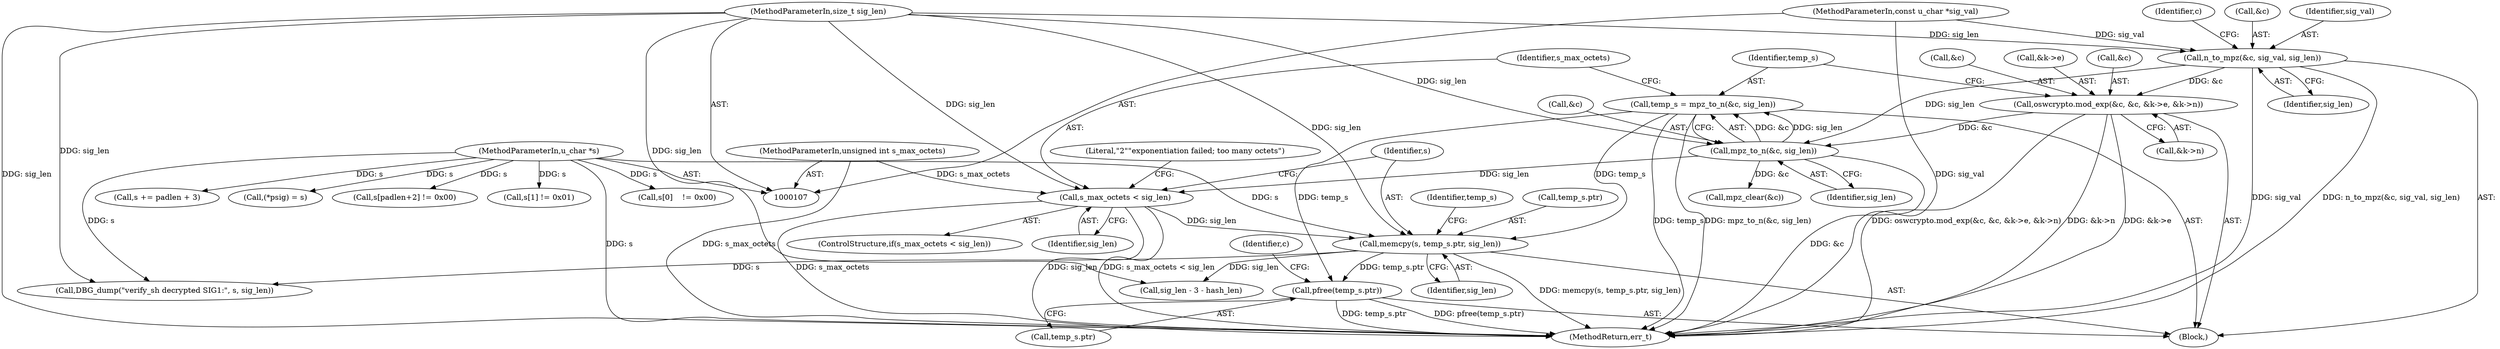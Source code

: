 digraph "0_Openswan_9eaa6c2a823c1d2b58913506a15f9474bf857a3d@API" {
"1000157" [label="(Call,pfree(temp_s.ptr))"];
"1000138" [label="(Call,temp_s = mpz_to_n(&c, sig_len))"];
"1000140" [label="(Call,mpz_to_n(&c, sig_len))"];
"1000125" [label="(Call,oswcrypto.mod_exp(&c, &c, &k->e, &k->n))"];
"1000120" [label="(Call,n_to_mpz(&c, sig_val, sig_len))"];
"1000113" [label="(MethodParameterIn,const u_char *sig_val)"];
"1000114" [label="(MethodParameterIn,size_t sig_len)"];
"1000151" [label="(Call,memcpy(s, temp_s.ptr, sig_len))"];
"1000109" [label="(MethodParameterIn,u_char *s)"];
"1000145" [label="(Call,s_max_octets < sig_len)"];
"1000110" [label="(MethodParameterIn,unsigned int s_max_octets)"];
"1000157" [label="(Call,pfree(temp_s.ptr))"];
"1000141" [label="(Call,&c)"];
"1000117" [label="(Block,)"];
"1000138" [label="(Call,temp_s = mpz_to_n(&c, sig_len))"];
"1000140" [label="(Call,mpz_to_n(&c, sig_len))"];
"1000153" [label="(Call,temp_s.ptr)"];
"1000110" [label="(MethodParameterIn,unsigned int s_max_octets)"];
"1000156" [label="(Identifier,sig_len)"];
"1000123" [label="(Identifier,sig_val)"];
"1000163" [label="(Identifier,c)"];
"1000173" [label="(Call,DBG_dump(\"verify_sh decrypted SIG1:\", s, sig_len))"];
"1000161" [label="(Call,mpz_clear(&c))"];
"1000150" [label="(Literal,\"2\"\"exponentiation failed; too many octets\")"];
"1000151" [label="(Call,memcpy(s, temp_s.ptr, sig_len))"];
"1000113" [label="(MethodParameterIn,const u_char *sig_val)"];
"1000219" [label="(MethodReturn,err_t)"];
"1000147" [label="(Identifier,sig_len)"];
"1000198" [label="(Call,s[padlen+2] != 0x00)"];
"1000134" [label="(Call,&k->n)"];
"1000145" [label="(Call,s_max_octets < sig_len)"];
"1000193" [label="(Call,s[1] != 0x01)"];
"1000128" [label="(Call,&c)"];
"1000152" [label="(Identifier,s)"];
"1000187" [label="(Call,s[0]    != 0x00)"];
"1000126" [label="(Call,&c)"];
"1000125" [label="(Call,oswcrypto.mod_exp(&c, &c, &k->e, &k->n))"];
"1000158" [label="(Call,temp_s.ptr)"];
"1000139" [label="(Identifier,temp_s)"];
"1000120" [label="(Call,n_to_mpz(&c, sig_val, sig_len))"];
"1000127" [label="(Identifier,c)"];
"1000114" [label="(MethodParameterIn,size_t sig_len)"];
"1000146" [label="(Identifier,s_max_octets)"];
"1000130" [label="(Call,&k->e)"];
"1000166" [label="(Call,sig_len - 3 - hash_len)"];
"1000143" [label="(Identifier,sig_len)"];
"1000159" [label="(Identifier,temp_s)"];
"1000121" [label="(Call,&c)"];
"1000208" [label="(Call,s += padlen + 3)"];
"1000213" [label="(Call,(*psig) = s)"];
"1000109" [label="(MethodParameterIn,u_char *s)"];
"1000124" [label="(Identifier,sig_len)"];
"1000144" [label="(ControlStructure,if(s_max_octets < sig_len))"];
"1000157" -> "1000117"  [label="AST: "];
"1000157" -> "1000158"  [label="CFG: "];
"1000158" -> "1000157"  [label="AST: "];
"1000163" -> "1000157"  [label="CFG: "];
"1000157" -> "1000219"  [label="DDG: pfree(temp_s.ptr)"];
"1000157" -> "1000219"  [label="DDG: temp_s.ptr"];
"1000138" -> "1000157"  [label="DDG: temp_s"];
"1000151" -> "1000157"  [label="DDG: temp_s.ptr"];
"1000138" -> "1000117"  [label="AST: "];
"1000138" -> "1000140"  [label="CFG: "];
"1000139" -> "1000138"  [label="AST: "];
"1000140" -> "1000138"  [label="AST: "];
"1000146" -> "1000138"  [label="CFG: "];
"1000138" -> "1000219"  [label="DDG: temp_s"];
"1000138" -> "1000219"  [label="DDG: mpz_to_n(&c, sig_len)"];
"1000140" -> "1000138"  [label="DDG: &c"];
"1000140" -> "1000138"  [label="DDG: sig_len"];
"1000138" -> "1000151"  [label="DDG: temp_s"];
"1000140" -> "1000143"  [label="CFG: "];
"1000141" -> "1000140"  [label="AST: "];
"1000143" -> "1000140"  [label="AST: "];
"1000140" -> "1000219"  [label="DDG: &c"];
"1000125" -> "1000140"  [label="DDG: &c"];
"1000120" -> "1000140"  [label="DDG: sig_len"];
"1000114" -> "1000140"  [label="DDG: sig_len"];
"1000140" -> "1000145"  [label="DDG: sig_len"];
"1000140" -> "1000161"  [label="DDG: &c"];
"1000125" -> "1000117"  [label="AST: "];
"1000125" -> "1000134"  [label="CFG: "];
"1000126" -> "1000125"  [label="AST: "];
"1000128" -> "1000125"  [label="AST: "];
"1000130" -> "1000125"  [label="AST: "];
"1000134" -> "1000125"  [label="AST: "];
"1000139" -> "1000125"  [label="CFG: "];
"1000125" -> "1000219"  [label="DDG: &k->e"];
"1000125" -> "1000219"  [label="DDG: oswcrypto.mod_exp(&c, &c, &k->e, &k->n)"];
"1000125" -> "1000219"  [label="DDG: &k->n"];
"1000120" -> "1000125"  [label="DDG: &c"];
"1000120" -> "1000117"  [label="AST: "];
"1000120" -> "1000124"  [label="CFG: "];
"1000121" -> "1000120"  [label="AST: "];
"1000123" -> "1000120"  [label="AST: "];
"1000124" -> "1000120"  [label="AST: "];
"1000127" -> "1000120"  [label="CFG: "];
"1000120" -> "1000219"  [label="DDG: sig_val"];
"1000120" -> "1000219"  [label="DDG: n_to_mpz(&c, sig_val, sig_len)"];
"1000113" -> "1000120"  [label="DDG: sig_val"];
"1000114" -> "1000120"  [label="DDG: sig_len"];
"1000113" -> "1000107"  [label="AST: "];
"1000113" -> "1000219"  [label="DDG: sig_val"];
"1000114" -> "1000107"  [label="AST: "];
"1000114" -> "1000219"  [label="DDG: sig_len"];
"1000114" -> "1000145"  [label="DDG: sig_len"];
"1000114" -> "1000151"  [label="DDG: sig_len"];
"1000114" -> "1000166"  [label="DDG: sig_len"];
"1000114" -> "1000173"  [label="DDG: sig_len"];
"1000151" -> "1000117"  [label="AST: "];
"1000151" -> "1000156"  [label="CFG: "];
"1000152" -> "1000151"  [label="AST: "];
"1000153" -> "1000151"  [label="AST: "];
"1000156" -> "1000151"  [label="AST: "];
"1000159" -> "1000151"  [label="CFG: "];
"1000151" -> "1000219"  [label="DDG: memcpy(s, temp_s.ptr, sig_len)"];
"1000109" -> "1000151"  [label="DDG: s"];
"1000145" -> "1000151"  [label="DDG: sig_len"];
"1000151" -> "1000166"  [label="DDG: sig_len"];
"1000151" -> "1000173"  [label="DDG: s"];
"1000109" -> "1000107"  [label="AST: "];
"1000109" -> "1000219"  [label="DDG: s"];
"1000109" -> "1000173"  [label="DDG: s"];
"1000109" -> "1000187"  [label="DDG: s"];
"1000109" -> "1000193"  [label="DDG: s"];
"1000109" -> "1000198"  [label="DDG: s"];
"1000109" -> "1000208"  [label="DDG: s"];
"1000109" -> "1000213"  [label="DDG: s"];
"1000145" -> "1000144"  [label="AST: "];
"1000145" -> "1000147"  [label="CFG: "];
"1000146" -> "1000145"  [label="AST: "];
"1000147" -> "1000145"  [label="AST: "];
"1000150" -> "1000145"  [label="CFG: "];
"1000152" -> "1000145"  [label="CFG: "];
"1000145" -> "1000219"  [label="DDG: s_max_octets < sig_len"];
"1000145" -> "1000219"  [label="DDG: s_max_octets"];
"1000145" -> "1000219"  [label="DDG: sig_len"];
"1000110" -> "1000145"  [label="DDG: s_max_octets"];
"1000110" -> "1000107"  [label="AST: "];
"1000110" -> "1000219"  [label="DDG: s_max_octets"];
}
